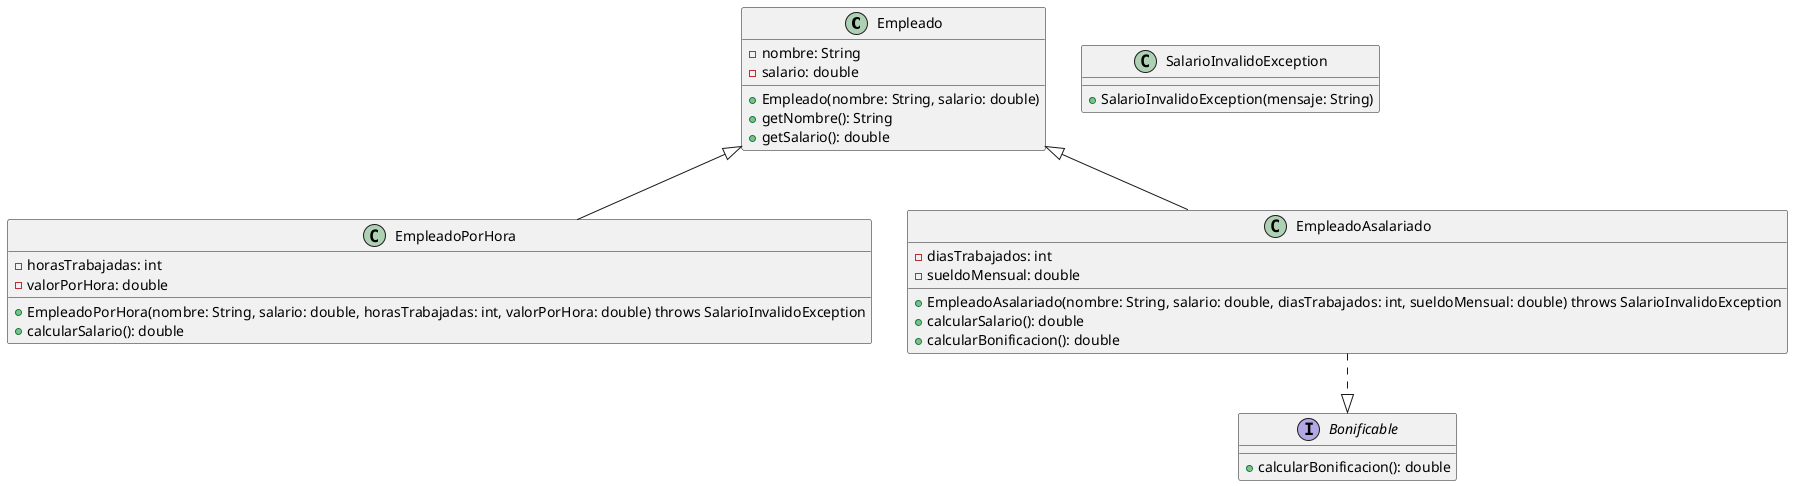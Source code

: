 @startuml user

class Empleado {
  - nombre: String
  - salario: double
  + Empleado(nombre: String, salario: double)
  + getNombre(): String
  + getSalario(): double
}

class EmpleadoPorHora {
  - horasTrabajadas: int
  - valorPorHora: double
  + EmpleadoPorHora(nombre: String, salario: double, horasTrabajadas: int, valorPorHora: double) throws SalarioInvalidoException
  + calcularSalario(): double
}

class EmpleadoAsalariado {
  - diasTrabajados: int
  - sueldoMensual: double
  + EmpleadoAsalariado(nombre: String, salario: double, diasTrabajados: int, sueldoMensual: double) throws SalarioInvalidoException
  + calcularSalario(): double
  + calcularBonificacion(): double
}

interface Bonificable {
  + calcularBonificacion(): double
}

class SalarioInvalidoException {
  + SalarioInvalidoException(mensaje: String)
}

Empleado <|-- EmpleadoPorHora
Empleado <|-- EmpleadoAsalariado
EmpleadoAsalariado ..|> Bonificable

@enduml
